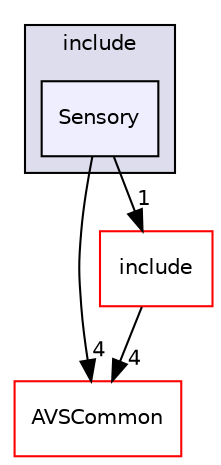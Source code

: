 digraph "/avs-cpp-sdk-tools/cm/autoCM_publicRepo/avs-device-sdk/KWD/Sensory/include/Sensory" {
  compound=true
  node [ fontsize="10", fontname="Helvetica"];
  edge [ labelfontsize="10", labelfontname="Helvetica"];
  subgraph clusterdir_53b42e3f321e6fe3756d7d815e459c61 {
    graph [ bgcolor="#ddddee", pencolor="black", label="include" fontname="Helvetica", fontsize="10", URL="dir_53b42e3f321e6fe3756d7d815e459c61.html"]
  dir_cee562da2aae732442ef025e38e67ff6 [shape=box, label="Sensory", style="filled", fillcolor="#eeeeff", pencolor="black", URL="dir_cee562da2aae732442ef025e38e67ff6.html"];
  }
  dir_13e65effb2bde530b17b3d5eefcd0266 [shape=box label="AVSCommon" fillcolor="white" style="filled" color="red" URL="dir_13e65effb2bde530b17b3d5eefcd0266.html"];
  dir_8dea89c1bb4f7e14d42e016f897bd2de [shape=box label="include" fillcolor="white" style="filled" color="red" URL="dir_8dea89c1bb4f7e14d42e016f897bd2de.html"];
  dir_8dea89c1bb4f7e14d42e016f897bd2de->dir_13e65effb2bde530b17b3d5eefcd0266 [headlabel="4", labeldistance=1.5 headhref="dir_000210_000009.html"];
  dir_cee562da2aae732442ef025e38e67ff6->dir_13e65effb2bde530b17b3d5eefcd0266 [headlabel="4", labeldistance=1.5 headhref="dir_000223_000009.html"];
  dir_cee562da2aae732442ef025e38e67ff6->dir_8dea89c1bb4f7e14d42e016f897bd2de [headlabel="1", labeldistance=1.5 headhref="dir_000223_000210.html"];
}
